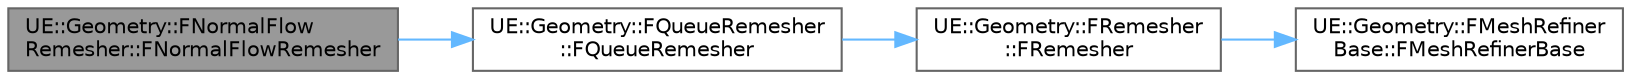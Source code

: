 digraph "UE::Geometry::FNormalFlowRemesher::FNormalFlowRemesher"
{
 // INTERACTIVE_SVG=YES
 // LATEX_PDF_SIZE
  bgcolor="transparent";
  edge [fontname=Helvetica,fontsize=10,labelfontname=Helvetica,labelfontsize=10];
  node [fontname=Helvetica,fontsize=10,shape=box,height=0.2,width=0.4];
  rankdir="LR";
  Node1 [id="Node000001",label="UE::Geometry::FNormalFlow\lRemesher::FNormalFlowRemesher",height=0.2,width=0.4,color="gray40", fillcolor="grey60", style="filled", fontcolor="black",tooltip=" "];
  Node1 -> Node2 [id="edge1_Node000001_Node000002",color="steelblue1",style="solid",tooltip=" "];
  Node2 [id="Node000002",label="UE::Geometry::FQueueRemesher\l::FQueueRemesher",height=0.2,width=0.4,color="grey40", fillcolor="white", style="filled",URL="$d4/d3f/classUE_1_1Geometry_1_1FQueueRemesher.html#ab27def0c000d365617bf3da7a66d5eae",tooltip=" "];
  Node2 -> Node3 [id="edge2_Node000002_Node000003",color="steelblue1",style="solid",tooltip=" "];
  Node3 [id="Node000003",label="UE::Geometry::FRemesher\l::FRemesher",height=0.2,width=0.4,color="grey40", fillcolor="white", style="filled",URL="$dc/ddc/classUE_1_1Geometry_1_1FRemesher.html#a6bb822f978ca7d396c95c9d7208edf1f",tooltip=" "];
  Node3 -> Node4 [id="edge3_Node000003_Node000004",color="steelblue1",style="solid",tooltip=" "];
  Node4 [id="Node000004",label="UE::Geometry::FMeshRefiner\lBase::FMeshRefinerBase",height=0.2,width=0.4,color="grey40", fillcolor="white", style="filled",URL="$dc/d69/classUE_1_1Geometry_1_1FMeshRefinerBase.html#a3713b9a1d32cac3e0638883f128cd130",tooltip=" "];
}
